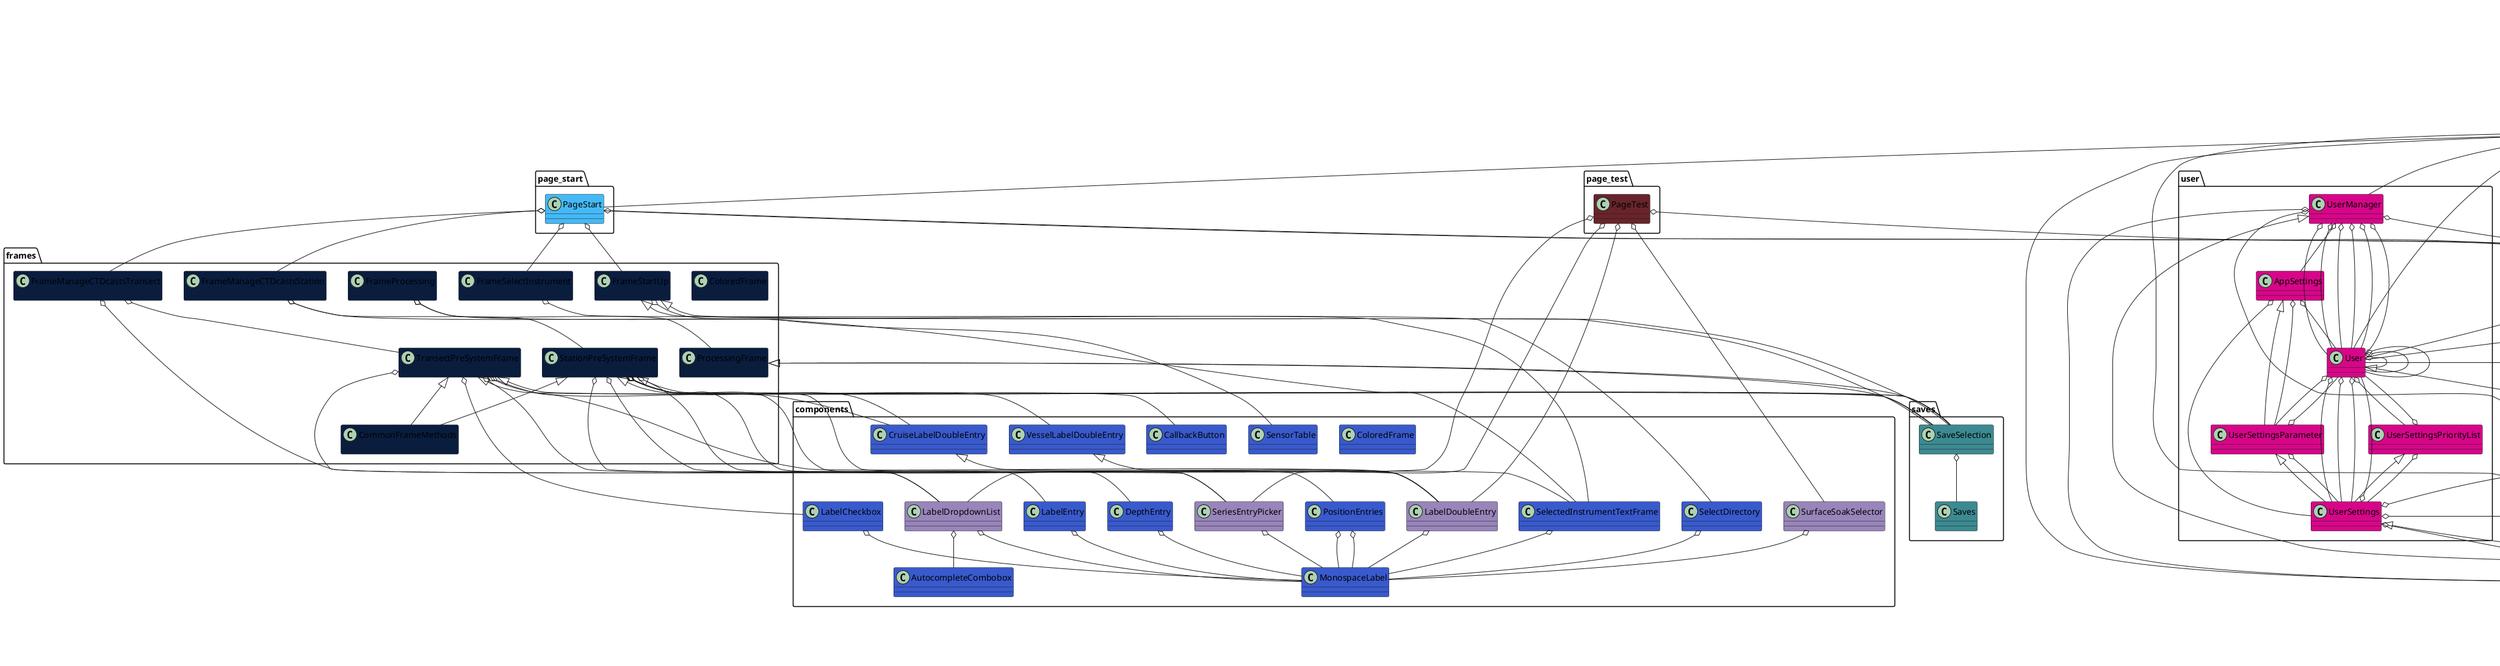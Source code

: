@startuml

title SHARKtools_class_diagram

class main.MainApp #3E28D0 {}

class main.Boxen #3E28D0 {}

class exceptions.GUIException #EB1759 {}

class exceptions.GUIExceptionMissingAttribute #EB1759 {}

class exceptions.GUIExceptionUserError #EB1759 {}

class exceptions.GUIExceptionBreak #EB1759 {}

class exceptions.GUIExceptionNoRangeSelection #EB1759 {}

class mappings.Colormaps #4A2C65 {}

class paths.Paths #913F81 {}

class user.UserManager #D70689 {}

class user.User #D70689 {}

class user.UserSettings #D70689 {}

class user.UserSettingsParameter #D70689 {}

class user.AppSettings #D70689 {}

class user.UserSettingsPriorityList #D70689 {}

class page_about.PageAbout #AEE78C {}

class page_start.PageStart #1CAF4E {}

class template_page.PageTemplate #184300 {}

class widgets.SaveWidget #43ED0F {}

class widgets.SaveWidgetHTML #43ED0F {}

class widgets.MovableText #43ED0F {}

class widgets.InformationPopup #43ED0F {}

class widgets.EntryPopup #43ED0F {}

class plugin_app.PluginApp #4FC615 {}

class app.App #07C982 {}

class page_start.PageStart #1DD5CF {}

class page_user.PageUser #C0663C {}

class app.App #9963FA {}

class page_algaware.BaseGUI #1B1CA4 {}

class page_algaware.PageAlgaware #1B1CA4 {}

class page_user.PageUser #5A741B {}

class app.App #910722 {}

class saves.Saves #3C8A91 {}

class saves.SaveSelection #3C8A91 {}

class test_scrollbar.scrollingFrame #59A746 {}

class test_scrollbar.messageList #59A746 {}

class components.AutocompleteCombobox #395ACD {}

class components.MonospaceLabel #395ACD {}

class components.ColoredFrame #395ACD {}

class components.LabelDropdownList #395ACD {}

class components.LabelEntry #395ACD {}

class components.LabelDoubleEntry #395ACD {}

class components.CruiseLabelDoubleEntry #395ACD {}

class components.CallbackButton #395ACD {}

class components.DepthEntry #395ACD {}

class components.VesselLabelDoubleEntry #395ACD {}

class components.SelectDirectory #395ACD {}

class components.SelectedInstrumentTextFrame #395ACD {}

class components.SeriesEntryPicker #395ACD {}

class components.SurfaceSoakSelector #395ACD {}

class components.SensorTable #395ACD {}

class components.LabelCheckbox #395ACD {}

class components.PositionEntries #395ACD {}

class frames.ColoredFrame #091D3F {}

class frames.CommonFrameMethods #091D3F {}

class frames.StationPreSystemFrame #091D3F {}

class frames.TransectPreSystemFrame #091D3F {}

class frames.ProcessingFrame #091D3F {}

class frames.FrameProcessing #091D3F {}

class frames.FrameSelectInstrument #091D3F {}

class frames.FrameStartUp #091D3F {}

class frames.FrameManageCTDcastsStation #091D3F {}

class frames.FrameManageCTDcastsTransect #091D3F {}

class page_start.PageStart #CD9661 {}

class app.App #D595A1 {}

class page_metadata.PageMetadata #DF0161 {}

class page_profile.PageProfile #9C0FA5 {}

class page_sampling_types_settings.PageSamplingTypeSettings #F1CB3E {}

class page_start.PageStart #FF1C90 {}

class page_time_series.PageTimeSeries #C3207C {}

class page_user.PageUser #97A379 {}

class template_page.PageTemplate #F73A09 {}

class widgets.RangeSelectorFloatWidget #C550CB {}

class widgets.RangeSelectorTimeWidget #C550CB {}

class widgets.AxisSettingsBaseWidget #C550CB {}

class widgets.AxisSettingsFloatWidget #C550CB {}

class widgets.AxisSettingsTimeWidget #C550CB {}

class widgets.CompareWidget #C550CB {}

class widgets.FilterPopup #C550CB {}

class widgets.QCroutineOptionsPopup #C550CB {}

class widgets.FilterWidgetTable #C550CB {}

class widgets.FilterWidgetSelection #C550CB {}

class widgets.QCroutineOptionsWidget #C550CB {}

class widgets.QCroutineWidget #C550CB {}

class widgets.QCroutineWidgetSingle #C550CB {}

class app.App #3AC95B {}

class components.LabelDropdownList #9885BA {}

class components.LabelDoubleEntry #9885BA {}

class components.SeriesEntryPicker #9885BA {}

class components.SurfaceSoakSelector #9885BA {}

class page_advanced.PageAdvanced #104968 {}

class page_basic.PageBasic #8D866C {}

class page_start.PageStart #8129AC {}

class page_test.PageTest #69242B {}

class page_user.PageUser #7D562F {}

class app.App #232A14 {}

class page_tavastland.PageTavastland #8E07AD {}

class page_user.PageUser #40D81D {}

class app.App #B478E9 {}

class page_colors.PageColors #35767A {}

class page_start.PageStart #45B9F6 {}



main.Boxen <|-- object

exceptions.GUIException <|-- Exception

exceptions.GUIExceptionMissingAttribute <|-- exceptions.GUIException

exceptions.GUIExceptionUserError <|-- exceptions.GUIException

exceptions.GUIExceptionBreak <|-- exceptions.GUIException

exceptions.GUIExceptionNoRangeSelection <|-- exceptions.GUIException

mappings.Colormaps <|-- object

paths.Paths <|-- object

user.UserManager <|-- object

user.User <|-- object

user.UserSettings <|-- object

user.UserSettingsParameter <|-- user.UserSettings

user.AppSettings <|-- user.UserSettingsParameter

user.UserSettingsPriorityList <|-- user.UserSettings






widgets.MovableText <|-- object

widgets.InformationPopup <|-- object

widgets.EntryPopup <|-- object


app.App <|-- PluginApp
app.App <|-- plugin_app.PluginApp
app.App <|-- plugin_app.PluginApp
app.App <|-- plugin_app.PluginApp
app.App <|-- plugin_app.PluginApp
app.App <|-- plugin_app.PluginApp
app.App <|-- plugin_app.PluginApp
app.App <|-- plugin_app.PluginApp


page_algaware.BaseGUI <|-- object

page_algaware.PageAlgaware <|-- page_algaware.BaseGUI

test_scrollbar.scrollingFrame <|-- Frame

test_scrollbar.messageList <|-- object







components.CruiseLabelDoubleEntry <|-- components.LabelDoubleEntry



components.VesselLabelDoubleEntry <|-- components.LabelDoubleEntry









frames.StationPreSystemFrame <|-- SaveSelection
frames.StationPreSystemFrame <|-- frames.CommonFrameMethods
frames.StationPreSystemFrame <|-- saves.SaveSelection

frames.TransectPreSystemFrame <|-- SaveSelection
frames.TransectPreSystemFrame <|-- frames.CommonFrameMethods
frames.TransectPreSystemFrame <|-- saves.SaveSelection

frames.ProcessingFrame <|-- SaveSelection
frames.ProcessingFrame <|-- saves.SaveSelection



frames.FrameStartUp <|-- SaveSelection
frames.FrameStartUp <|-- saves.SaveSelection










widgets.AxisSettingsFloatWidget <|-- widgets.AxisSettingsBaseWidget

widgets.AxisSettingsTimeWidget <|-- widgets.AxisSettingsBaseWidget


widgets.FilterPopup <|-- object

widgets.QCroutineOptionsPopup <|-- object











main.Boxen o-- main.MainApp
main.Boxen o-- app.App

user.UserManager o-- user.AppSettings
user.UserManager o-- user.User
user.UserManager o-- user.User
user.UserManager o-- user.User
user.UserManager o-- user.User
user.UserManager o-- user.User
user.UserManager o-- user.User
user.UserManager o-- exceptions.GUIException
user.UserManager o-- exceptions.GUIExceptionUserError
user.UserManager o-- app.App

user.User o-- user.User
user.User o-- user.UserSettings
user.User o-- user.User
user.User o-- user.UserSettings
user.User o-- user.UserSettingsParameter
user.User o-- user.User
user.User o-- user.UserSettings
user.User o-- user.UserSettingsPriorityList

user.UserSettings o-- user.User
user.UserSettings o-- exceptions.GUIException
user.UserSettings o-- exceptions.GUIExceptionUserError
user.UserSettings o-- paths.Paths

user.UserSettingsParameter o-- user.User
user.UserSettingsParameter o-- user.UserSettings

user.AppSettings o-- user.User
user.AppSettings o-- user.UserSettings
user.AppSettings o-- user.UserSettingsParameter

user.UserSettingsPriorityList o-- user.User
user.UserSettingsPriorityList o-- user.UserSettings

app.App o-- app.App
app.App o-- app.App
app.App o-- paths.Paths
app.App o-- user.User
app.App o-- page_start.PageStart
app.App o-- plugin_app.PluginApp

saves.SaveSelection o-- saves.Saves

test_scrollbar.messageList o-- test_scrollbar.scrollingFrame
test_scrollbar.messageList o-- test_scrollbar.messageList

components.LabelDropdownList o-- components.MonospaceLabel
components.LabelDropdownList o-- components.AutocompleteCombobox

components.LabelEntry o-- components.MonospaceLabel

components.LabelDoubleEntry o-- components.MonospaceLabel

components.DepthEntry o-- components.MonospaceLabel

components.SelectDirectory o-- components.MonospaceLabel

components.SelectedInstrumentTextFrame o-- components.MonospaceLabel

components.SeriesEntryPicker o-- components.MonospaceLabel

components.SurfaceSoakSelector o-- components.MonospaceLabel

components.LabelCheckbox o-- components.MonospaceLabel

components.PositionEntries o-- components.MonospaceLabel
components.PositionEntries o-- components.MonospaceLabel

frames.FrameProcessing o-- frames.ProcessingFrame
frames.FrameProcessing o-- components.SelectedInstrumentTextFrame

frames.FrameManageCTDcastsStation o-- frames.StationPreSystemFrame
frames.FrameManageCTDcastsStation o-- components.SelectedInstrumentTextFrame

frames.FrameManageCTDcastsTransect o-- frames.TransectPreSystemFrame
frames.FrameManageCTDcastsTransect o-- components.SelectedInstrumentTextFrame

widgets.AxisSettingsFloatWidget o-- widgets.AxisSettingsBaseWidget

widgets.AxisSettingsTimeWidget o-- widgets.AxisSettingsBaseWidget

widgets.FilterPopup o-- widgets.FilterWidgetSelection

widgets.QCroutineOptionsPopup o-- widgets.QCroutineOptionsWidget

widgets.FilterWidgetTable o-- widgets.FilterPopup

widgets.QCroutineWidget o-- widgets.QCroutineWidget
widgets.QCroutineWidget o-- widgets.QCroutineWidgetSingle

widgets.QCroutineWidgetSingle o-- widgets.QCroutineOptionsPopup

main.MainApp o-- exceptions.GUIException
main.MainApp o-- exceptions.GUIExceptionUserError
main.MainApp o-- paths.Paths
main.MainApp o-- user.UserManager
main.MainApp o-- user.User
main.MainApp o-- page_start.PageStart
main.MainApp o-- widgets.InformationPopup
main.MainApp o-- page_user.PageUser

page_profile.PageProfile o-- exceptions.GUIException
page_profile.PageProfile o-- exceptions.GUIExceptionBreak
page_profile.PageProfile o-- exceptions.GUIExceptionNoRangeSelection
page_profile.PageProfile o-- mappings.Colormaps
page_profile.PageProfile o-- widgets.SaveWidget
page_profile.PageProfile o-- widgets.SaveWidgetHTML
page_profile.PageProfile o-- widgets.FilterWidgetTable
page_profile.PageProfile o-- widgets.AxisSettingsFloatWidget
page_profile.PageProfile o-- widgets.QCroutineWidget
page_profile.PageProfile o-- widgets.RangeSelectorFloatWidget
page_profile.PageProfile o-- widgets.CompareWidget

page_sampling_types_settings.PageSamplingTypeSettings o-- exceptions.GUIException
page_sampling_types_settings.PageSamplingTypeSettings o-- app.App

page_time_series.PageTimeSeries o-- exceptions.GUIException
page_time_series.PageTimeSeries o-- exceptions.GUIExceptionBreak
page_time_series.PageTimeSeries o-- exceptions.GUIExceptionNoRangeSelection
page_time_series.PageTimeSeries o-- mappings.Colormaps
page_time_series.PageTimeSeries o-- widgets.SaveWidget
page_time_series.PageTimeSeries o-- widgets.SaveWidgetHTML
page_time_series.PageTimeSeries o-- app.App
page_time_series.PageTimeSeries o-- widgets.AxisSettingsFloatWidget
page_time_series.PageTimeSeries o-- widgets.QCroutineWidget
page_time_series.PageTimeSeries o-- widgets.AxisSettingsTimeWidget
page_time_series.PageTimeSeries o-- widgets.RangeSelectorTimeWidget
page_time_series.PageTimeSeries o-- widgets.RangeSelectorFloatWidget
page_time_series.PageTimeSeries o-- widgets.CompareWidget

page_user.PageUser o-- mappings.Colormaps
page_user.PageUser o-- user.User
page_user.PageUser o-- app.App

plugin_app.PluginApp o-- paths.Paths
plugin_app.PluginApp o-- user.User
plugin_app.PluginApp o-- app.App

page_about.PageAbout o-- app.App

page_start.PageStart o-- app.App
page_start.PageStart o-- frames.FrameSelectInstrument
page_start.PageStart o-- frames.FrameStartUp
page_start.PageStart o-- frames.FrameManageCTDcastsStation
page_start.PageStart o-- frames.FrameManageCTDcastsTransect

template_page.PageTemplate o-- app.App

page_algaware.PageAlgaware o-- app.App

page_metadata.PageMetadata o-- app.App

page_advanced.PageAdvanced o-- app.App

page_basic.PageBasic o-- app.App

page_test.PageTest o-- app.App
page_test.PageTest o-- components.SurfaceSoakSelector
page_test.PageTest o-- components.LabelDropdownList
page_test.PageTest o-- components.LabelDoubleEntry
page_test.PageTest o-- components.SeriesEntryPicker

page_tavastland.PageTavastland o-- app.App

page_colors.PageColors o-- app.App

frames.StationPreSystemFrame o-- components.LabelDoubleEntry
frames.StationPreSystemFrame o-- components.CruiseLabelDoubleEntry
frames.StationPreSystemFrame o-- components.SeriesEntryPicker
frames.StationPreSystemFrame o-- components.LabelDropdownList
frames.StationPreSystemFrame o-- components.LabelEntry
frames.StationPreSystemFrame o-- components.DepthEntry
frames.StationPreSystemFrame o-- components.VesselLabelDoubleEntry
frames.StationPreSystemFrame o-- components.CallbackButton
frames.StationPreSystemFrame o-- components.PositionEntries

frames.TransectPreSystemFrame o-- components.LabelDoubleEntry
frames.TransectPreSystemFrame o-- components.CruiseLabelDoubleEntry
frames.TransectPreSystemFrame o-- components.SeriesEntryPicker
frames.TransectPreSystemFrame o-- components.LabelDropdownList
frames.TransectPreSystemFrame o-- components.LabelCheckbox

frames.FrameSelectInstrument o-- components.SelectDirectory

frames.FrameStartUp o-- components.SensorTable

@enduml